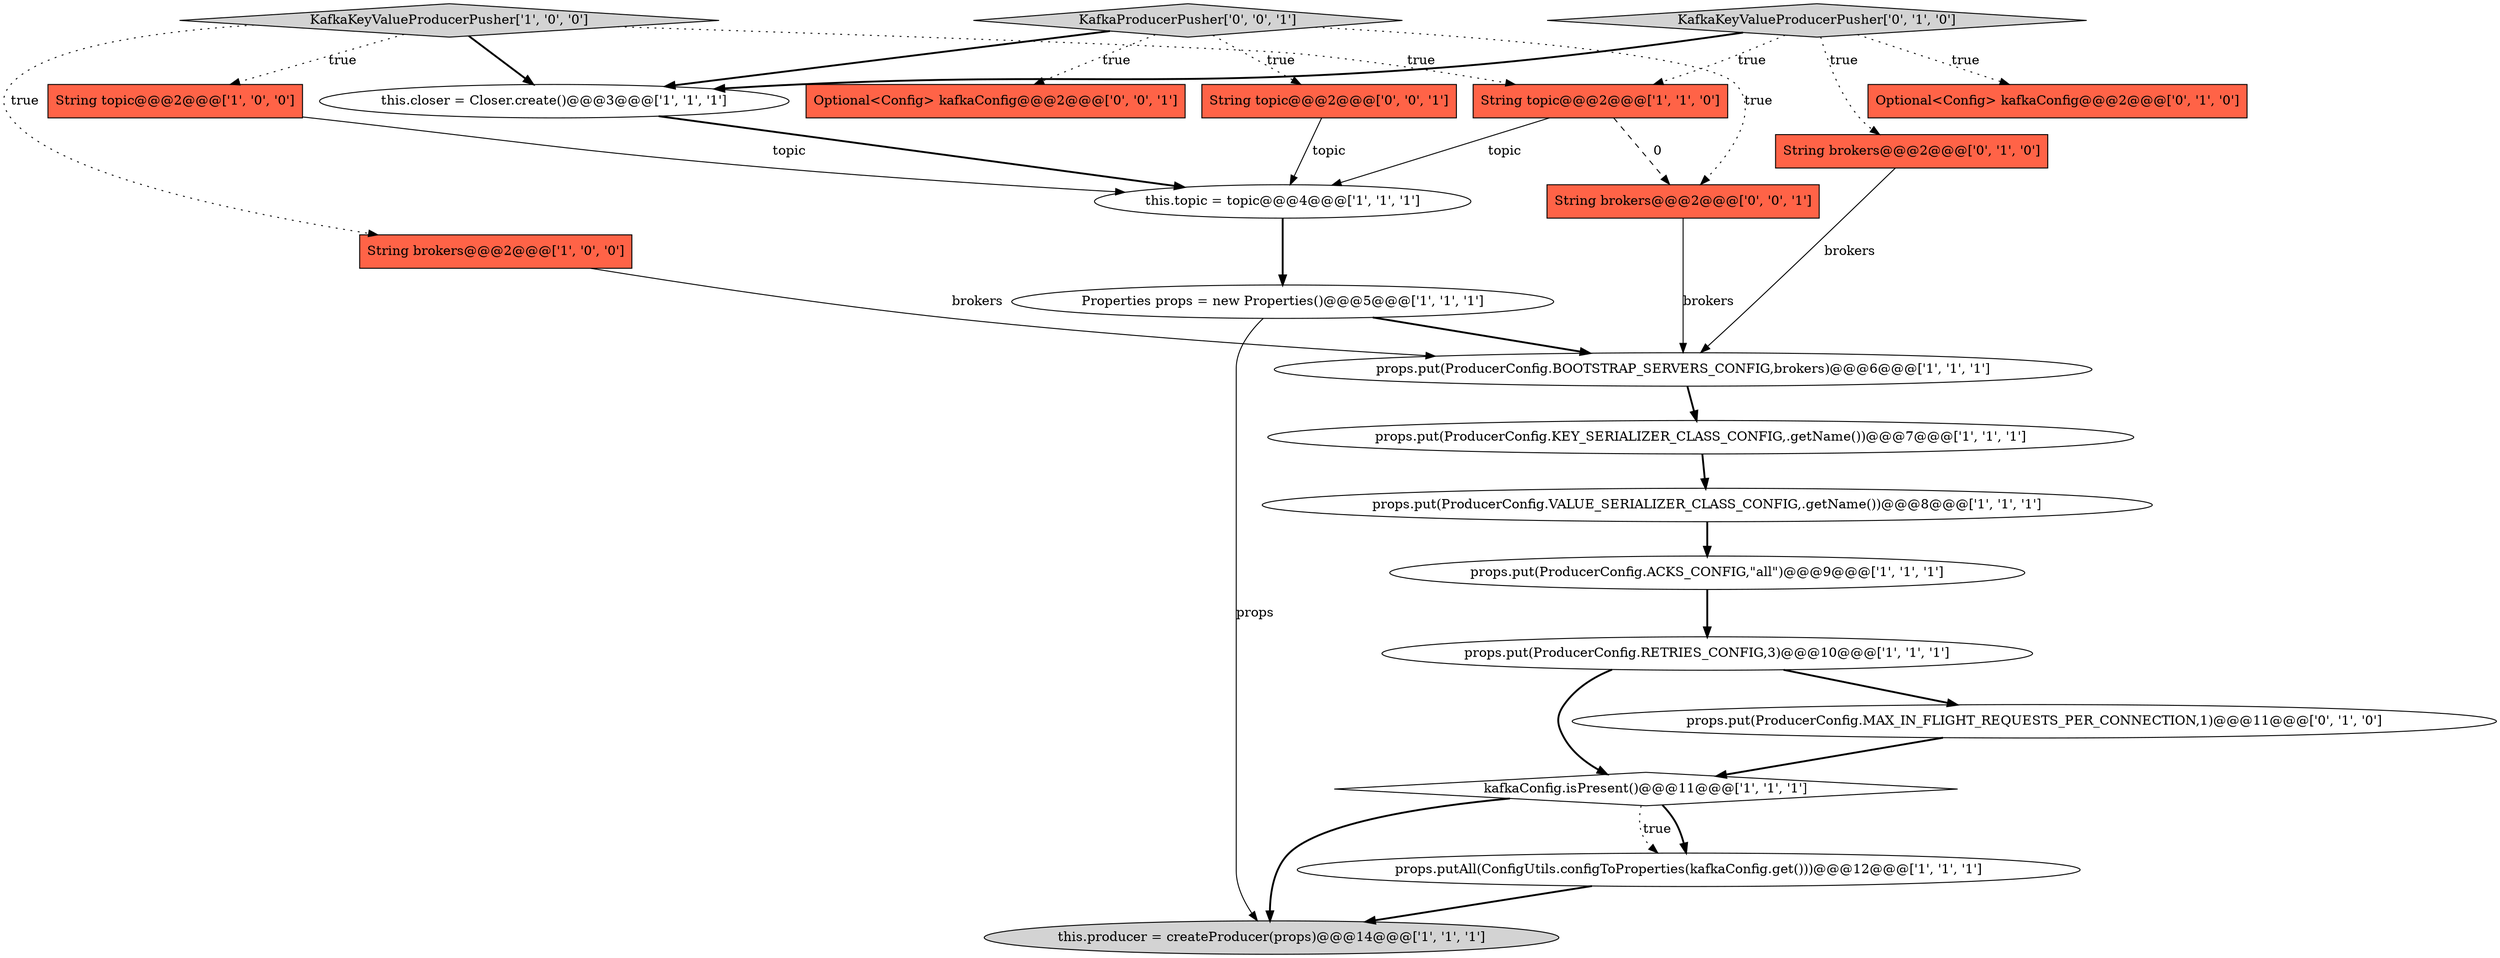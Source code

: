 digraph {
12 [style = filled, label = "KafkaKeyValueProducerPusher['1', '0', '0']", fillcolor = lightgray, shape = diamond image = "AAA0AAABBB1BBB"];
9 [style = filled, label = "Properties props = new Properties()@@@5@@@['1', '1', '1']", fillcolor = white, shape = ellipse image = "AAA0AAABBB1BBB"];
11 [style = filled, label = "props.put(ProducerConfig.BOOTSTRAP_SERVERS_CONFIG,brokers)@@@6@@@['1', '1', '1']", fillcolor = white, shape = ellipse image = "AAA0AAABBB1BBB"];
17 [style = filled, label = "String brokers@@@2@@@['0', '1', '0']", fillcolor = tomato, shape = box image = "AAA0AAABBB2BBB"];
21 [style = filled, label = "String topic@@@2@@@['0', '0', '1']", fillcolor = tomato, shape = box image = "AAA0AAABBB3BBB"];
20 [style = filled, label = "Optional<Config> kafkaConfig@@@2@@@['0', '0', '1']", fillcolor = tomato, shape = box image = "AAA0AAABBB3BBB"];
0 [style = filled, label = "this.producer = createProducer(props)@@@14@@@['1', '1', '1']", fillcolor = lightgray, shape = ellipse image = "AAA0AAABBB1BBB"];
5 [style = filled, label = "props.put(ProducerConfig.KEY_SERIALIZER_CLASS_CONFIG,.getName())@@@7@@@['1', '1', '1']", fillcolor = white, shape = ellipse image = "AAA0AAABBB1BBB"];
22 [style = filled, label = "String brokers@@@2@@@['0', '0', '1']", fillcolor = tomato, shape = box image = "AAA0AAABBB3BBB"];
14 [style = filled, label = "String topic@@@2@@@['1', '1', '0']", fillcolor = tomato, shape = box image = "AAA0AAABBB1BBB"];
6 [style = filled, label = "props.put(ProducerConfig.RETRIES_CONFIG,3)@@@10@@@['1', '1', '1']", fillcolor = white, shape = ellipse image = "AAA0AAABBB1BBB"];
16 [style = filled, label = "Optional<Config> kafkaConfig@@@2@@@['0', '1', '0']", fillcolor = tomato, shape = box image = "AAA0AAABBB2BBB"];
15 [style = filled, label = "props.put(ProducerConfig.MAX_IN_FLIGHT_REQUESTS_PER_CONNECTION,1)@@@11@@@['0', '1', '0']", fillcolor = white, shape = ellipse image = "AAA1AAABBB2BBB"];
7 [style = filled, label = "kafkaConfig.isPresent()@@@11@@@['1', '1', '1']", fillcolor = white, shape = diamond image = "AAA0AAABBB1BBB"];
4 [style = filled, label = "this.topic = topic@@@4@@@['1', '1', '1']", fillcolor = white, shape = ellipse image = "AAA0AAABBB1BBB"];
8 [style = filled, label = "props.putAll(ConfigUtils.configToProperties(kafkaConfig.get()))@@@12@@@['1', '1', '1']", fillcolor = white, shape = ellipse image = "AAA0AAABBB1BBB"];
10 [style = filled, label = "props.put(ProducerConfig.ACKS_CONFIG,\"all\")@@@9@@@['1', '1', '1']", fillcolor = white, shape = ellipse image = "AAA0AAABBB1BBB"];
19 [style = filled, label = "KafkaProducerPusher['0', '0', '1']", fillcolor = lightgray, shape = diamond image = "AAA0AAABBB3BBB"];
13 [style = filled, label = "props.put(ProducerConfig.VALUE_SERIALIZER_CLASS_CONFIG,.getName())@@@8@@@['1', '1', '1']", fillcolor = white, shape = ellipse image = "AAA0AAABBB1BBB"];
2 [style = filled, label = "this.closer = Closer.create()@@@3@@@['1', '1', '1']", fillcolor = white, shape = ellipse image = "AAA0AAABBB1BBB"];
18 [style = filled, label = "KafkaKeyValueProducerPusher['0', '1', '0']", fillcolor = lightgray, shape = diamond image = "AAA0AAABBB2BBB"];
3 [style = filled, label = "String topic@@@2@@@['1', '0', '0']", fillcolor = tomato, shape = box image = "AAA0AAABBB1BBB"];
1 [style = filled, label = "String brokers@@@2@@@['1', '0', '0']", fillcolor = tomato, shape = box image = "AAA0AAABBB1BBB"];
19->21 [style = dotted, label="true"];
7->8 [style = bold, label=""];
2->4 [style = bold, label=""];
9->11 [style = bold, label=""];
10->6 [style = bold, label=""];
18->2 [style = bold, label=""];
8->0 [style = bold, label=""];
6->15 [style = bold, label=""];
7->8 [style = dotted, label="true"];
12->2 [style = bold, label=""];
14->4 [style = solid, label="topic"];
3->4 [style = solid, label="topic"];
15->7 [style = bold, label=""];
5->13 [style = bold, label=""];
19->20 [style = dotted, label="true"];
18->14 [style = dotted, label="true"];
18->16 [style = dotted, label="true"];
18->17 [style = dotted, label="true"];
21->4 [style = solid, label="topic"];
9->0 [style = solid, label="props"];
4->9 [style = bold, label=""];
19->22 [style = dotted, label="true"];
7->0 [style = bold, label=""];
12->14 [style = dotted, label="true"];
14->22 [style = dashed, label="0"];
12->3 [style = dotted, label="true"];
1->11 [style = solid, label="brokers"];
19->2 [style = bold, label=""];
6->7 [style = bold, label=""];
13->10 [style = bold, label=""];
12->1 [style = dotted, label="true"];
22->11 [style = solid, label="brokers"];
11->5 [style = bold, label=""];
17->11 [style = solid, label="brokers"];
}
